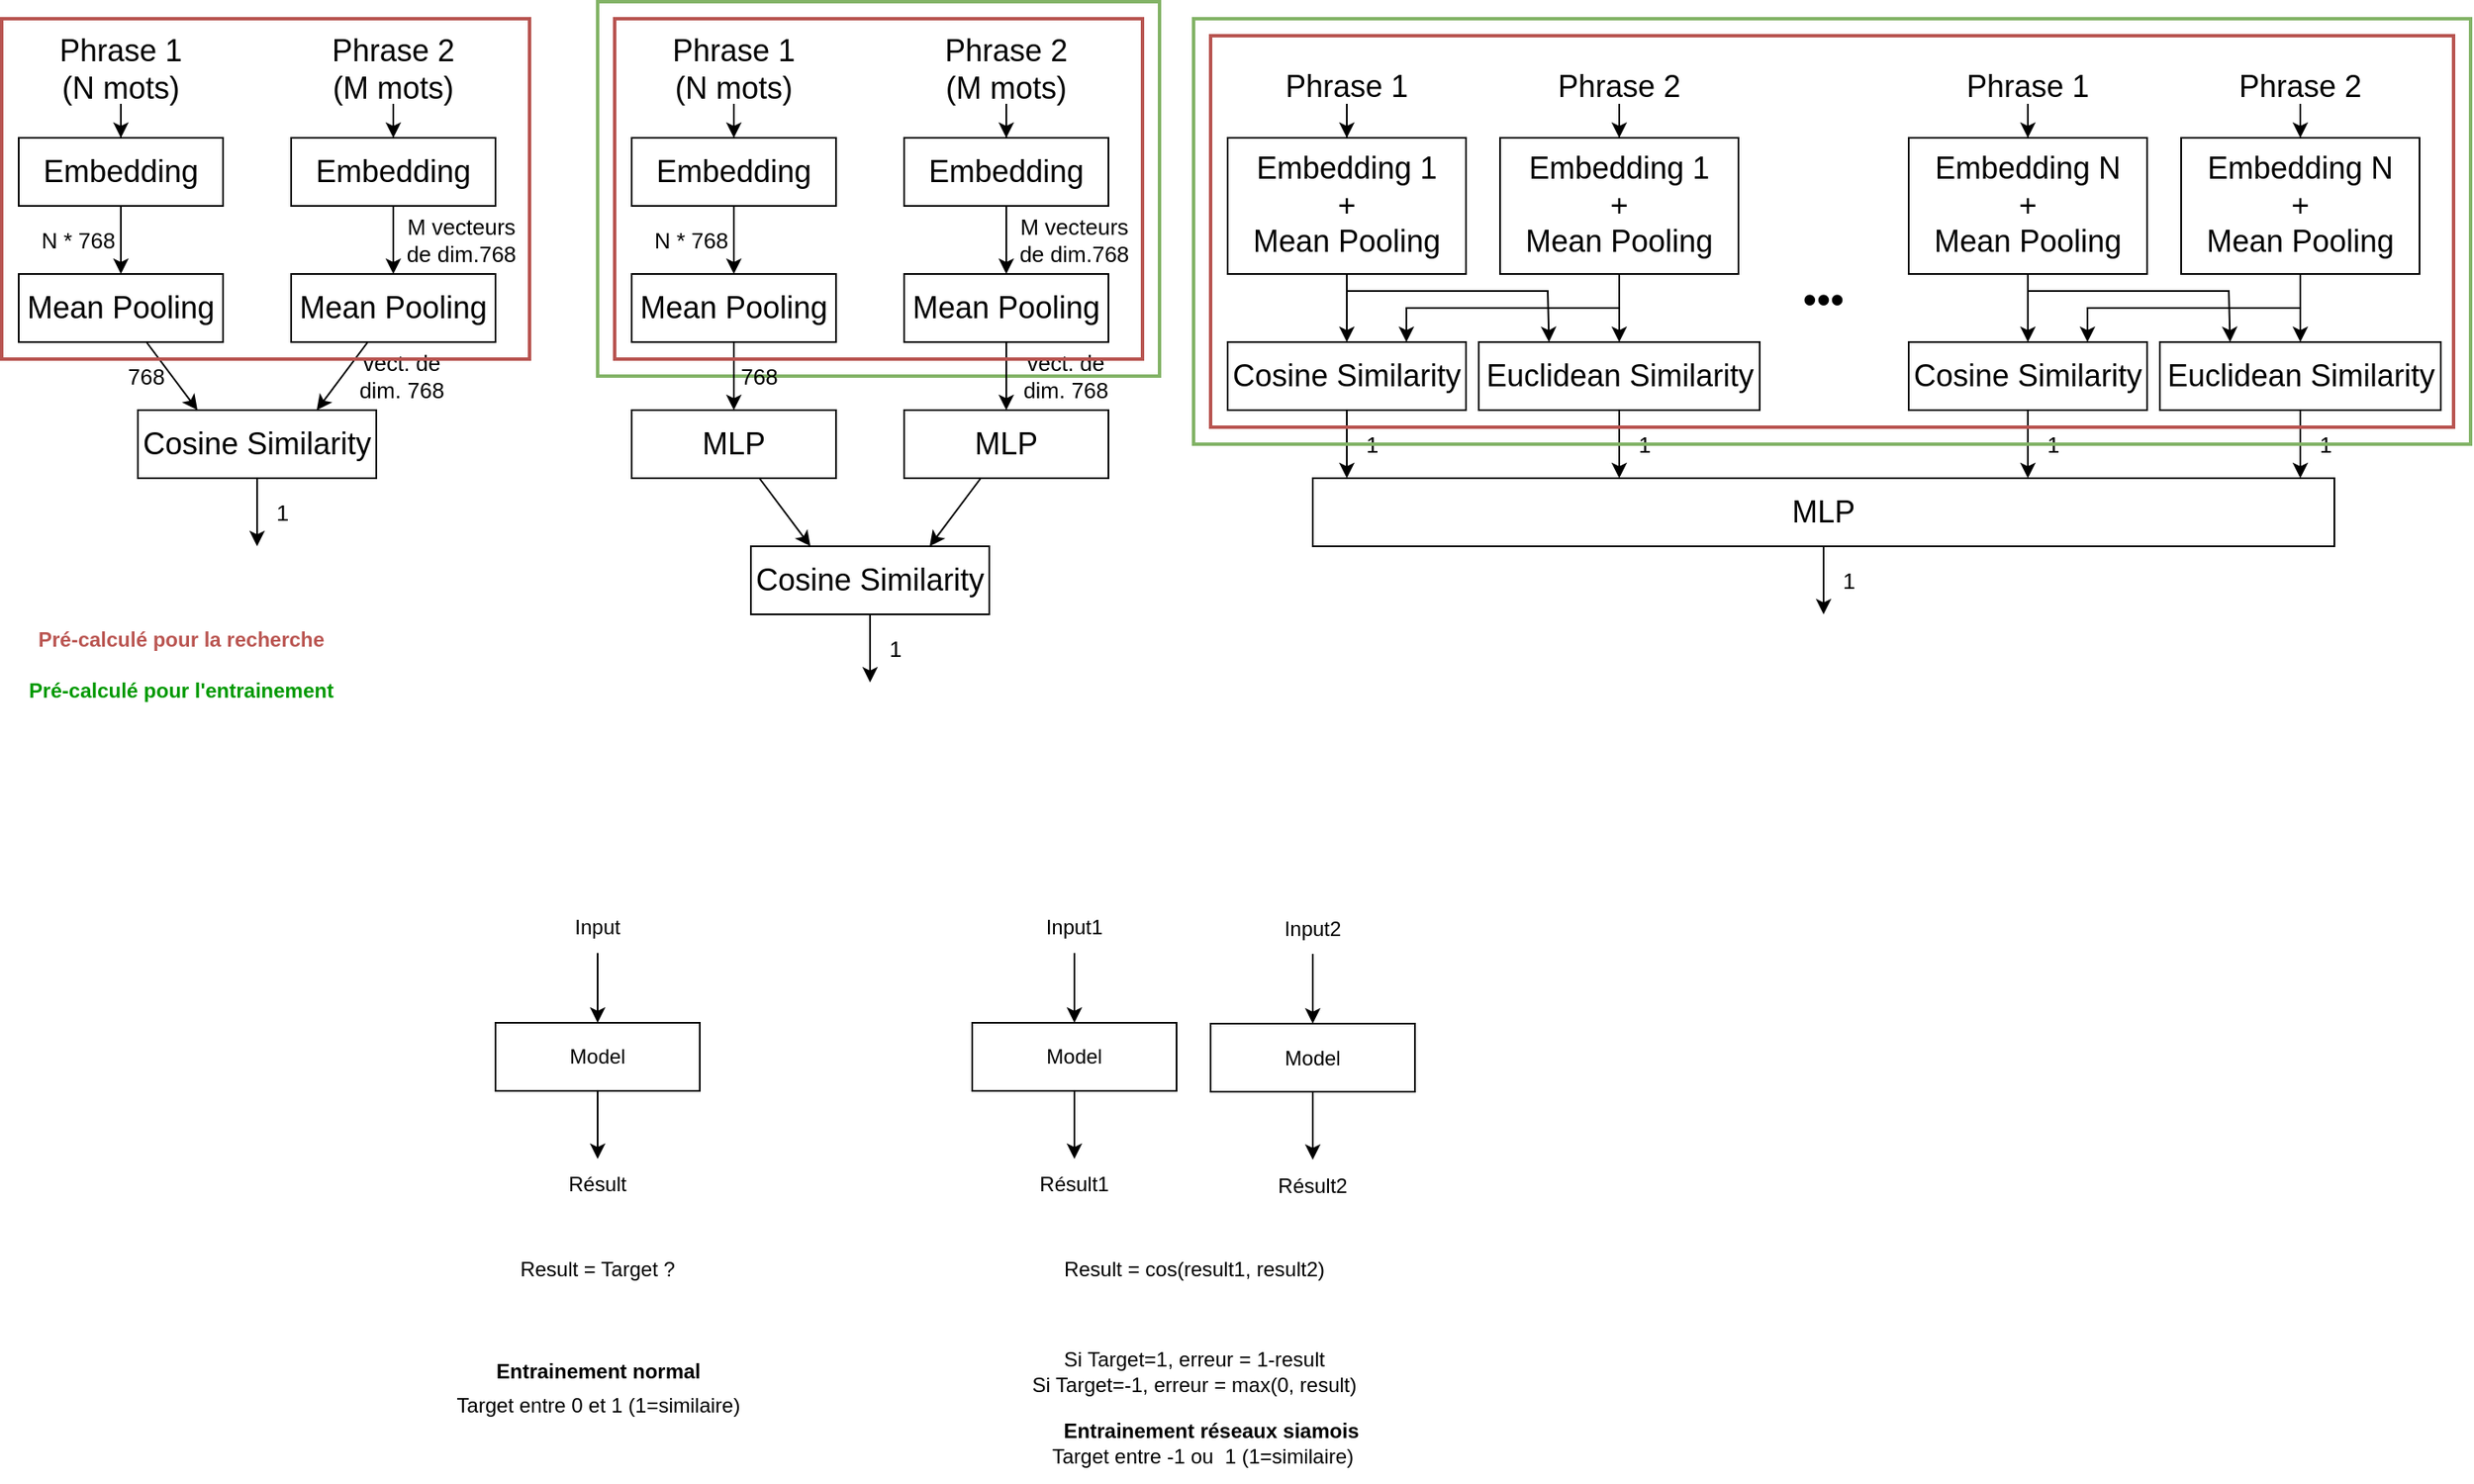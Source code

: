 <mxfile version="20.3.0" type="device"><diagram id="Va3r6MyDGb2uS-VMGUAv" name="Page-1"><mxGraphModel dx="1153" dy="712" grid="1" gridSize="10" guides="1" tooltips="1" connect="1" arrows="1" fold="1" page="1" pageScale="1" pageWidth="827" pageHeight="1169" math="0" shadow="0"><root><mxCell id="0"/><mxCell id="1" parent="0"/><mxCell id="HI6pYrcdHRJRBYI6czSh-28" value="" style="rounded=0;whiteSpace=wrap;html=1;fillColor=none;strokeColor=#82b366;strokeWidth=2;" vertex="1" parent="1"><mxGeometry x="380" y="40" width="330" height="220" as="geometry"/></mxCell><mxCell id="WTUeZj1ANEl6N0DooEu3-7" value="" style="edgeStyle=orthogonalEdgeStyle;rounded=0;orthogonalLoop=1;jettySize=auto;html=1;fontSize=18;" parent="1" source="WTUeZj1ANEl6N0DooEu3-1" target="WTUeZj1ANEl6N0DooEu3-6" edge="1"><mxGeometry relative="1" as="geometry"/></mxCell><mxCell id="WTUeZj1ANEl6N0DooEu3-1" value="Embedding" style="rounded=0;whiteSpace=wrap;html=1;fontSize=18;" parent="1" vertex="1"><mxGeometry x="40" y="120" width="120" height="40" as="geometry"/></mxCell><mxCell id="WTUeZj1ANEl6N0DooEu3-3" style="edgeStyle=orthogonalEdgeStyle;rounded=0;orthogonalLoop=1;jettySize=auto;html=1;" parent="1" source="WTUeZj1ANEl6N0DooEu3-2" target="WTUeZj1ANEl6N0DooEu3-1" edge="1"><mxGeometry relative="1" as="geometry"/></mxCell><mxCell id="WTUeZj1ANEl6N0DooEu3-2" value="Phrase 1&lt;br&gt;(N mots)" style="text;html=1;strokeColor=none;fillColor=none;align=center;verticalAlign=middle;whiteSpace=wrap;rounded=0;fontSize=18;" parent="1" vertex="1"><mxGeometry x="60" y="60" width="80" height="40" as="geometry"/></mxCell><mxCell id="WTUeZj1ANEl6N0DooEu3-15" style="rounded=0;orthogonalLoop=1;jettySize=auto;html=1;fontSize=18;entryX=0.25;entryY=0;entryDx=0;entryDy=0;" parent="1" source="WTUeZj1ANEl6N0DooEu3-6" target="WTUeZj1ANEl6N0DooEu3-14" edge="1"><mxGeometry relative="1" as="geometry"/></mxCell><mxCell id="WTUeZj1ANEl6N0DooEu3-6" value="Mean Pooling" style="rounded=0;whiteSpace=wrap;html=1;fontSize=18;" parent="1" vertex="1"><mxGeometry x="40" y="200" width="120" height="40" as="geometry"/></mxCell><mxCell id="WTUeZj1ANEl6N0DooEu3-8" value="" style="edgeStyle=orthogonalEdgeStyle;rounded=0;orthogonalLoop=1;jettySize=auto;html=1;fontSize=18;" parent="1" source="WTUeZj1ANEl6N0DooEu3-9" target="WTUeZj1ANEl6N0DooEu3-12" edge="1"><mxGeometry relative="1" as="geometry"/></mxCell><mxCell id="WTUeZj1ANEl6N0DooEu3-9" value="Embedding" style="rounded=0;whiteSpace=wrap;html=1;fontSize=18;" parent="1" vertex="1"><mxGeometry x="200" y="120" width="120" height="40" as="geometry"/></mxCell><mxCell id="WTUeZj1ANEl6N0DooEu3-10" style="edgeStyle=orthogonalEdgeStyle;rounded=0;orthogonalLoop=1;jettySize=auto;html=1;" parent="1" source="WTUeZj1ANEl6N0DooEu3-11" target="WTUeZj1ANEl6N0DooEu3-9" edge="1"><mxGeometry relative="1" as="geometry"/></mxCell><mxCell id="WTUeZj1ANEl6N0DooEu3-11" value="Phrase 2&lt;br&gt;(M mots)" style="text;html=1;strokeColor=none;fillColor=none;align=center;verticalAlign=middle;whiteSpace=wrap;rounded=0;fontSize=18;" parent="1" vertex="1"><mxGeometry x="220" y="60" width="80" height="40" as="geometry"/></mxCell><mxCell id="WTUeZj1ANEl6N0DooEu3-16" style="rounded=0;orthogonalLoop=1;jettySize=auto;html=1;entryX=0.75;entryY=0;entryDx=0;entryDy=0;fontSize=18;" parent="1" source="WTUeZj1ANEl6N0DooEu3-12" target="WTUeZj1ANEl6N0DooEu3-14" edge="1"><mxGeometry relative="1" as="geometry"/></mxCell><mxCell id="WTUeZj1ANEl6N0DooEu3-12" value="Mean Pooling" style="rounded=0;whiteSpace=wrap;html=1;fontSize=18;" parent="1" vertex="1"><mxGeometry x="200" y="200" width="120" height="40" as="geometry"/></mxCell><mxCell id="WTUeZj1ANEl6N0DooEu3-23" style="edgeStyle=none;rounded=0;orthogonalLoop=1;jettySize=auto;html=1;fontSize=13;" parent="1" source="WTUeZj1ANEl6N0DooEu3-14" edge="1"><mxGeometry relative="1" as="geometry"><mxPoint x="180" y="360.0" as="targetPoint"/></mxGeometry></mxCell><mxCell id="WTUeZj1ANEl6N0DooEu3-14" value="Cosine Similarity" style="rounded=0;whiteSpace=wrap;html=1;fontSize=18;" parent="1" vertex="1"><mxGeometry x="110" y="280" width="140" height="40" as="geometry"/></mxCell><mxCell id="WTUeZj1ANEl6N0DooEu3-17" value="M vecteurs de dim.768" style="text;html=1;strokeColor=none;fillColor=none;align=center;verticalAlign=middle;whiteSpace=wrap;rounded=0;fontSize=13;" parent="1" vertex="1"><mxGeometry x="260" y="170" width="80" height="20" as="geometry"/></mxCell><mxCell id="WTUeZj1ANEl6N0DooEu3-18" value="N * 768" style="text;html=1;strokeColor=none;fillColor=none;align=center;verticalAlign=middle;whiteSpace=wrap;rounded=0;fontSize=13;" parent="1" vertex="1"><mxGeometry x="50" y="170" width="50" height="20" as="geometry"/></mxCell><mxCell id="WTUeZj1ANEl6N0DooEu3-19" value="768" style="text;html=1;strokeColor=none;fillColor=none;align=center;verticalAlign=middle;whiteSpace=wrap;rounded=0;fontSize=13;" parent="1" vertex="1"><mxGeometry x="100" y="250" width="30" height="20" as="geometry"/></mxCell><mxCell id="WTUeZj1ANEl6N0DooEu3-21" value="vect. de dim. 768" style="text;html=1;strokeColor=none;fillColor=none;align=center;verticalAlign=middle;whiteSpace=wrap;rounded=0;fontSize=13;" parent="1" vertex="1"><mxGeometry x="230" y="250" width="70" height="20" as="geometry"/></mxCell><mxCell id="WTUeZj1ANEl6N0DooEu3-22" value="1" style="text;html=1;strokeColor=none;fillColor=none;align=center;verticalAlign=middle;whiteSpace=wrap;rounded=0;fontSize=13;" parent="1" vertex="1"><mxGeometry x="180" y="330" width="30" height="20" as="geometry"/></mxCell><mxCell id="WTUeZj1ANEl6N0DooEu3-24" value="" style="edgeStyle=orthogonalEdgeStyle;rounded=0;orthogonalLoop=1;jettySize=auto;html=1;fontSize=18;" parent="1" source="WTUeZj1ANEl6N0DooEu3-25" target="WTUeZj1ANEl6N0DooEu3-29" edge="1"><mxGeometry relative="1" as="geometry"/></mxCell><mxCell id="WTUeZj1ANEl6N0DooEu3-25" value="Embedding" style="rounded=0;whiteSpace=wrap;html=1;fontSize=18;" parent="1" vertex="1"><mxGeometry x="400" y="120" width="120" height="40" as="geometry"/></mxCell><mxCell id="WTUeZj1ANEl6N0DooEu3-26" style="edgeStyle=orthogonalEdgeStyle;rounded=0;orthogonalLoop=1;jettySize=auto;html=1;" parent="1" source="WTUeZj1ANEl6N0DooEu3-27" target="WTUeZj1ANEl6N0DooEu3-25" edge="1"><mxGeometry relative="1" as="geometry"/></mxCell><mxCell id="WTUeZj1ANEl6N0DooEu3-27" value="Phrase 1&lt;br&gt;(N mots)" style="text;html=1;strokeColor=none;fillColor=none;align=center;verticalAlign=middle;whiteSpace=wrap;rounded=0;fontSize=18;" parent="1" vertex="1"><mxGeometry x="420" y="60" width="80" height="40" as="geometry"/></mxCell><mxCell id="WTUeZj1ANEl6N0DooEu3-45" style="edgeStyle=none;rounded=0;orthogonalLoop=1;jettySize=auto;html=1;entryX=0.5;entryY=0;entryDx=0;entryDy=0;fontSize=13;" parent="1" source="WTUeZj1ANEl6N0DooEu3-29" target="WTUeZj1ANEl6N0DooEu3-43" edge="1"><mxGeometry relative="1" as="geometry"/></mxCell><mxCell id="WTUeZj1ANEl6N0DooEu3-29" value="Mean Pooling" style="rounded=0;whiteSpace=wrap;html=1;fontSize=18;" parent="1" vertex="1"><mxGeometry x="400" y="200" width="120" height="40" as="geometry"/></mxCell><mxCell id="WTUeZj1ANEl6N0DooEu3-30" value="" style="edgeStyle=orthogonalEdgeStyle;rounded=0;orthogonalLoop=1;jettySize=auto;html=1;fontSize=18;" parent="1" source="WTUeZj1ANEl6N0DooEu3-31" target="WTUeZj1ANEl6N0DooEu3-35" edge="1"><mxGeometry relative="1" as="geometry"/></mxCell><mxCell id="WTUeZj1ANEl6N0DooEu3-31" value="Embedding" style="rounded=0;whiteSpace=wrap;html=1;fontSize=18;" parent="1" vertex="1"><mxGeometry x="560" y="120" width="120" height="40" as="geometry"/></mxCell><mxCell id="WTUeZj1ANEl6N0DooEu3-32" style="edgeStyle=orthogonalEdgeStyle;rounded=0;orthogonalLoop=1;jettySize=auto;html=1;" parent="1" source="WTUeZj1ANEl6N0DooEu3-33" target="WTUeZj1ANEl6N0DooEu3-31" edge="1"><mxGeometry relative="1" as="geometry"/></mxCell><mxCell id="WTUeZj1ANEl6N0DooEu3-33" value="Phrase 2&lt;br&gt;(M mots)" style="text;html=1;strokeColor=none;fillColor=none;align=center;verticalAlign=middle;whiteSpace=wrap;rounded=0;fontSize=18;" parent="1" vertex="1"><mxGeometry x="580" y="60" width="80" height="40" as="geometry"/></mxCell><mxCell id="WTUeZj1ANEl6N0DooEu3-46" style="edgeStyle=none;rounded=0;orthogonalLoop=1;jettySize=auto;html=1;entryX=0.5;entryY=0;entryDx=0;entryDy=0;fontSize=13;" parent="1" source="WTUeZj1ANEl6N0DooEu3-35" target="WTUeZj1ANEl6N0DooEu3-44" edge="1"><mxGeometry relative="1" as="geometry"/></mxCell><mxCell id="WTUeZj1ANEl6N0DooEu3-35" value="Mean Pooling" style="rounded=0;whiteSpace=wrap;html=1;fontSize=18;" parent="1" vertex="1"><mxGeometry x="560" y="200" width="120" height="40" as="geometry"/></mxCell><mxCell id="WTUeZj1ANEl6N0DooEu3-36" style="edgeStyle=none;rounded=0;orthogonalLoop=1;jettySize=auto;html=1;fontSize=13;" parent="1" source="WTUeZj1ANEl6N0DooEu3-37" edge="1"><mxGeometry relative="1" as="geometry"><mxPoint x="540" y="440.0" as="targetPoint"/></mxGeometry></mxCell><mxCell id="WTUeZj1ANEl6N0DooEu3-37" value="Cosine Similarity" style="rounded=0;whiteSpace=wrap;html=1;fontSize=18;" parent="1" vertex="1"><mxGeometry x="470" y="360" width="140" height="40" as="geometry"/></mxCell><mxCell id="WTUeZj1ANEl6N0DooEu3-38" value="M vecteurs de dim.768" style="text;html=1;strokeColor=none;fillColor=none;align=center;verticalAlign=middle;whiteSpace=wrap;rounded=0;fontSize=13;" parent="1" vertex="1"><mxGeometry x="620" y="170" width="80" height="20" as="geometry"/></mxCell><mxCell id="WTUeZj1ANEl6N0DooEu3-39" value="N * 768" style="text;html=1;strokeColor=none;fillColor=none;align=center;verticalAlign=middle;whiteSpace=wrap;rounded=0;fontSize=13;" parent="1" vertex="1"><mxGeometry x="410" y="170" width="50" height="20" as="geometry"/></mxCell><mxCell id="WTUeZj1ANEl6N0DooEu3-40" value="768" style="text;html=1;strokeColor=none;fillColor=none;align=center;verticalAlign=middle;whiteSpace=wrap;rounded=0;fontSize=13;" parent="1" vertex="1"><mxGeometry x="460" y="250" width="30" height="20" as="geometry"/></mxCell><mxCell id="WTUeZj1ANEl6N0DooEu3-41" value="vect. de dim. 768" style="text;html=1;strokeColor=none;fillColor=none;align=center;verticalAlign=middle;whiteSpace=wrap;rounded=0;fontSize=13;" parent="1" vertex="1"><mxGeometry x="620" y="250" width="70" height="20" as="geometry"/></mxCell><mxCell id="WTUeZj1ANEl6N0DooEu3-42" value="1" style="text;html=1;strokeColor=none;fillColor=none;align=center;verticalAlign=middle;whiteSpace=wrap;rounded=0;fontSize=13;" parent="1" vertex="1"><mxGeometry x="540" y="410" width="30" height="20" as="geometry"/></mxCell><mxCell id="WTUeZj1ANEl6N0DooEu3-47" style="edgeStyle=none;rounded=0;orthogonalLoop=1;jettySize=auto;html=1;entryX=0.25;entryY=0;entryDx=0;entryDy=0;fontSize=13;" parent="1" source="WTUeZj1ANEl6N0DooEu3-43" target="WTUeZj1ANEl6N0DooEu3-37" edge="1"><mxGeometry relative="1" as="geometry"/></mxCell><mxCell id="WTUeZj1ANEl6N0DooEu3-43" value="MLP" style="rounded=0;whiteSpace=wrap;html=1;fontSize=18;" parent="1" vertex="1"><mxGeometry x="400" y="280" width="120" height="40" as="geometry"/></mxCell><mxCell id="WTUeZj1ANEl6N0DooEu3-48" style="edgeStyle=none;rounded=0;orthogonalLoop=1;jettySize=auto;html=1;entryX=0.75;entryY=0;entryDx=0;entryDy=0;fontSize=13;" parent="1" source="WTUeZj1ANEl6N0DooEu3-44" target="WTUeZj1ANEl6N0DooEu3-37" edge="1"><mxGeometry relative="1" as="geometry"/></mxCell><mxCell id="WTUeZj1ANEl6N0DooEu3-44" value="MLP" style="rounded=0;whiteSpace=wrap;html=1;fontSize=18;" parent="1" vertex="1"><mxGeometry x="560" y="280" width="120" height="40" as="geometry"/></mxCell><mxCell id="WTUeZj1ANEl6N0DooEu3-49" value="" style="rounded=0;orthogonalLoop=1;jettySize=auto;html=1;fontSize=18;entryX=0.5;entryY=0;entryDx=0;entryDy=0;" parent="1" source="WTUeZj1ANEl6N0DooEu3-50" target="WTUeZj1ANEl6N0DooEu3-62" edge="1"><mxGeometry relative="1" as="geometry"><mxPoint x="820" y="200" as="targetPoint"/></mxGeometry></mxCell><mxCell id="WTUeZj1ANEl6N0DooEu3-86" style="edgeStyle=none;rounded=0;orthogonalLoop=1;jettySize=auto;html=1;entryX=0.25;entryY=0;entryDx=0;entryDy=0;fontSize=23;" parent="1" target="WTUeZj1ANEl6N0DooEu3-84" edge="1"><mxGeometry relative="1" as="geometry"><mxPoint x="820" y="210" as="sourcePoint"/><Array as="points"><mxPoint x="938" y="210"/></Array></mxGeometry></mxCell><mxCell id="WTUeZj1ANEl6N0DooEu3-50" value="Embedding 1&lt;br&gt;+ &lt;br&gt;Mean Pooling" style="rounded=0;whiteSpace=wrap;html=1;fontSize=18;" parent="1" vertex="1"><mxGeometry x="750" y="120" width="140" height="80" as="geometry"/></mxCell><mxCell id="WTUeZj1ANEl6N0DooEu3-51" style="edgeStyle=orthogonalEdgeStyle;rounded=0;orthogonalLoop=1;jettySize=auto;html=1;" parent="1" source="WTUeZj1ANEl6N0DooEu3-52" target="WTUeZj1ANEl6N0DooEu3-50" edge="1"><mxGeometry relative="1" as="geometry"/></mxCell><mxCell id="WTUeZj1ANEl6N0DooEu3-52" value="Phrase 1" style="text;html=1;strokeColor=none;fillColor=none;align=center;verticalAlign=middle;whiteSpace=wrap;rounded=0;fontSize=18;" parent="1" vertex="1"><mxGeometry x="780" y="80" width="80" height="20" as="geometry"/></mxCell><mxCell id="WTUeZj1ANEl6N0DooEu3-55" value="" style="rounded=0;orthogonalLoop=1;jettySize=auto;html=1;fontSize=18;entryX=0.75;entryY=0;entryDx=0;entryDy=0;" parent="1" target="WTUeZj1ANEl6N0DooEu3-62" edge="1"><mxGeometry relative="1" as="geometry"><mxPoint x="980" y="220" as="sourcePoint"/><mxPoint x="980" y="200" as="targetPoint"/><Array as="points"><mxPoint x="855" y="220"/></Array></mxGeometry></mxCell><mxCell id="WTUeZj1ANEl6N0DooEu3-85" style="edgeStyle=none;rounded=0;orthogonalLoop=1;jettySize=auto;html=1;entryX=0.5;entryY=0;entryDx=0;entryDy=0;fontSize=23;exitX=0.5;exitY=1;exitDx=0;exitDy=0;" parent="1" source="WTUeZj1ANEl6N0DooEu3-56" target="WTUeZj1ANEl6N0DooEu3-84" edge="1"><mxGeometry relative="1" as="geometry"/></mxCell><mxCell id="WTUeZj1ANEl6N0DooEu3-56" value="Embedding 1&lt;br&gt;+ &lt;br&gt;Mean Pooling" style="rounded=0;whiteSpace=wrap;html=1;fontSize=18;" parent="1" vertex="1"><mxGeometry x="910" y="120" width="140" height="80" as="geometry"/></mxCell><mxCell id="WTUeZj1ANEl6N0DooEu3-57" style="edgeStyle=orthogonalEdgeStyle;rounded=0;orthogonalLoop=1;jettySize=auto;html=1;" parent="1" source="WTUeZj1ANEl6N0DooEu3-58" target="WTUeZj1ANEl6N0DooEu3-56" edge="1"><mxGeometry relative="1" as="geometry"/></mxCell><mxCell id="WTUeZj1ANEl6N0DooEu3-58" value="Phrase 2" style="text;html=1;strokeColor=none;fillColor=none;align=center;verticalAlign=middle;whiteSpace=wrap;rounded=0;fontSize=18;" parent="1" vertex="1"><mxGeometry x="940" y="80" width="80" height="20" as="geometry"/></mxCell><mxCell id="WTUeZj1ANEl6N0DooEu3-61" style="edgeStyle=none;rounded=0;orthogonalLoop=1;jettySize=auto;html=1;fontSize=13;" parent="1" source="WTUeZj1ANEl6N0DooEu3-62" edge="1"><mxGeometry relative="1" as="geometry"><mxPoint x="820" y="320" as="targetPoint"/></mxGeometry></mxCell><mxCell id="WTUeZj1ANEl6N0DooEu3-62" value="Cosine Similarity" style="rounded=0;whiteSpace=wrap;html=1;fontSize=18;" parent="1" vertex="1"><mxGeometry x="750" y="240" width="140" height="40" as="geometry"/></mxCell><mxCell id="WTUeZj1ANEl6N0DooEu3-67" value="1" style="text;html=1;strokeColor=none;fillColor=none;align=center;verticalAlign=middle;whiteSpace=wrap;rounded=0;fontSize=13;" parent="1" vertex="1"><mxGeometry x="820" y="290" width="30" height="20" as="geometry"/></mxCell><mxCell id="WTUeZj1ANEl6N0DooEu3-73" value="Embedding N&lt;br&gt;+ &lt;br&gt;Mean Pooling" style="rounded=0;whiteSpace=wrap;html=1;fontSize=18;" parent="1" vertex="1"><mxGeometry x="1150" y="120" width="140" height="80" as="geometry"/></mxCell><mxCell id="WTUeZj1ANEl6N0DooEu3-74" style="edgeStyle=orthogonalEdgeStyle;rounded=0;orthogonalLoop=1;jettySize=auto;html=1;" parent="1" source="WTUeZj1ANEl6N0DooEu3-75" target="WTUeZj1ANEl6N0DooEu3-73" edge="1"><mxGeometry relative="1" as="geometry"/></mxCell><mxCell id="WTUeZj1ANEl6N0DooEu3-75" value="Phrase 1" style="text;html=1;strokeColor=none;fillColor=none;align=center;verticalAlign=middle;whiteSpace=wrap;rounded=0;fontSize=18;" parent="1" vertex="1"><mxGeometry x="1180" y="80" width="80" height="20" as="geometry"/></mxCell><mxCell id="WTUeZj1ANEl6N0DooEu3-77" value="Embedding N&lt;br&gt;+ &lt;br&gt;Mean Pooling" style="rounded=0;whiteSpace=wrap;html=1;fontSize=18;" parent="1" vertex="1"><mxGeometry x="1310" y="120" width="140" height="80" as="geometry"/></mxCell><mxCell id="WTUeZj1ANEl6N0DooEu3-78" style="edgeStyle=orthogonalEdgeStyle;rounded=0;orthogonalLoop=1;jettySize=auto;html=1;" parent="1" source="WTUeZj1ANEl6N0DooEu3-79" target="WTUeZj1ANEl6N0DooEu3-77" edge="1"><mxGeometry relative="1" as="geometry"/></mxCell><mxCell id="WTUeZj1ANEl6N0DooEu3-79" value="Phrase 2" style="text;html=1;strokeColor=none;fillColor=none;align=center;verticalAlign=middle;whiteSpace=wrap;rounded=0;fontSize=18;" parent="1" vertex="1"><mxGeometry x="1340" y="80" width="80" height="20" as="geometry"/></mxCell><mxCell id="WTUeZj1ANEl6N0DooEu3-83" value="&lt;font style=&quot;font-size: 23px;&quot;&gt;•••&lt;/font&gt;" style="text;html=1;strokeColor=none;fillColor=none;align=center;verticalAlign=middle;whiteSpace=wrap;rounded=0;fontSize=13;" parent="1" vertex="1"><mxGeometry x="1070" y="200" width="60" height="30" as="geometry"/></mxCell><mxCell id="WTUeZj1ANEl6N0DooEu3-87" style="edgeStyle=none;rounded=0;orthogonalLoop=1;jettySize=auto;html=1;fontSize=23;" parent="1" source="WTUeZj1ANEl6N0DooEu3-84" edge="1"><mxGeometry relative="1" as="geometry"><mxPoint x="980" y="320" as="targetPoint"/></mxGeometry></mxCell><mxCell id="WTUeZj1ANEl6N0DooEu3-84" value="Euclidean Similarity" style="rounded=0;whiteSpace=wrap;html=1;fontSize=18;" parent="1" vertex="1"><mxGeometry x="897.5" y="240" width="165" height="40" as="geometry"/></mxCell><mxCell id="WTUeZj1ANEl6N0DooEu3-88" value="1" style="text;html=1;strokeColor=none;fillColor=none;align=center;verticalAlign=middle;whiteSpace=wrap;rounded=0;fontSize=13;" parent="1" vertex="1"><mxGeometry x="980" y="290" width="30" height="20" as="geometry"/></mxCell><mxCell id="WTUeZj1ANEl6N0DooEu3-89" value="" style="rounded=0;orthogonalLoop=1;jettySize=auto;html=1;fontSize=18;entryX=0.5;entryY=0;entryDx=0;entryDy=0;" parent="1" target="WTUeZj1ANEl6N0DooEu3-94" edge="1"><mxGeometry relative="1" as="geometry"><mxPoint x="1220" y="200" as="sourcePoint"/><mxPoint x="1220" y="200" as="targetPoint"/></mxGeometry></mxCell><mxCell id="WTUeZj1ANEl6N0DooEu3-90" style="edgeStyle=none;rounded=0;orthogonalLoop=1;jettySize=auto;html=1;entryX=0.25;entryY=0;entryDx=0;entryDy=0;fontSize=23;" parent="1" target="WTUeZj1ANEl6N0DooEu3-97" edge="1"><mxGeometry relative="1" as="geometry"><mxPoint x="1220" y="210" as="sourcePoint"/><Array as="points"><mxPoint x="1338" y="210"/></Array></mxGeometry></mxCell><mxCell id="WTUeZj1ANEl6N0DooEu3-91" value="" style="rounded=0;orthogonalLoop=1;jettySize=auto;html=1;fontSize=18;entryX=0.75;entryY=0;entryDx=0;entryDy=0;" parent="1" target="WTUeZj1ANEl6N0DooEu3-94" edge="1"><mxGeometry relative="1" as="geometry"><mxPoint x="1380" y="220" as="sourcePoint"/><mxPoint x="1380" y="200" as="targetPoint"/><Array as="points"><mxPoint x="1255" y="220"/></Array></mxGeometry></mxCell><mxCell id="WTUeZj1ANEl6N0DooEu3-92" style="edgeStyle=none;rounded=0;orthogonalLoop=1;jettySize=auto;html=1;entryX=0.5;entryY=0;entryDx=0;entryDy=0;fontSize=23;exitX=0.5;exitY=1;exitDx=0;exitDy=0;" parent="1" target="WTUeZj1ANEl6N0DooEu3-97" edge="1"><mxGeometry relative="1" as="geometry"><mxPoint x="1380" y="200" as="sourcePoint"/></mxGeometry></mxCell><mxCell id="WTUeZj1ANEl6N0DooEu3-93" style="edgeStyle=none;rounded=0;orthogonalLoop=1;jettySize=auto;html=1;fontSize=13;" parent="1" source="WTUeZj1ANEl6N0DooEu3-94" edge="1"><mxGeometry relative="1" as="geometry"><mxPoint x="1220" y="320" as="targetPoint"/></mxGeometry></mxCell><mxCell id="WTUeZj1ANEl6N0DooEu3-94" value="Cosine Similarity" style="rounded=0;whiteSpace=wrap;html=1;fontSize=18;" parent="1" vertex="1"><mxGeometry x="1150" y="240" width="140" height="40" as="geometry"/></mxCell><mxCell id="WTUeZj1ANEl6N0DooEu3-95" value="1" style="text;html=1;strokeColor=none;fillColor=none;align=center;verticalAlign=middle;whiteSpace=wrap;rounded=0;fontSize=13;" parent="1" vertex="1"><mxGeometry x="1220" y="290" width="30" height="20" as="geometry"/></mxCell><mxCell id="WTUeZj1ANEl6N0DooEu3-96" style="edgeStyle=none;rounded=0;orthogonalLoop=1;jettySize=auto;html=1;fontSize=23;" parent="1" source="WTUeZj1ANEl6N0DooEu3-97" edge="1"><mxGeometry relative="1" as="geometry"><mxPoint x="1380" y="320" as="targetPoint"/></mxGeometry></mxCell><mxCell id="WTUeZj1ANEl6N0DooEu3-97" value="Euclidean Similarity" style="rounded=0;whiteSpace=wrap;html=1;fontSize=18;" parent="1" vertex="1"><mxGeometry x="1297.5" y="240" width="165" height="40" as="geometry"/></mxCell><mxCell id="WTUeZj1ANEl6N0DooEu3-98" value="1" style="text;html=1;strokeColor=none;fillColor=none;align=center;verticalAlign=middle;whiteSpace=wrap;rounded=0;fontSize=13;" parent="1" vertex="1"><mxGeometry x="1380" y="290" width="30" height="20" as="geometry"/></mxCell><mxCell id="WTUeZj1ANEl6N0DooEu3-100" style="edgeStyle=none;rounded=0;orthogonalLoop=1;jettySize=auto;html=1;fontSize=23;" parent="1" source="WTUeZj1ANEl6N0DooEu3-99" edge="1"><mxGeometry relative="1" as="geometry"><mxPoint x="1100" y="400" as="targetPoint"/></mxGeometry></mxCell><mxCell id="WTUeZj1ANEl6N0DooEu3-99" value="MLP" style="rounded=0;whiteSpace=wrap;html=1;fontSize=18;" parent="1" vertex="1"><mxGeometry x="800" y="320" width="600" height="40" as="geometry"/></mxCell><mxCell id="WTUeZj1ANEl6N0DooEu3-101" value="1" style="text;html=1;strokeColor=none;fillColor=none;align=center;verticalAlign=middle;whiteSpace=wrap;rounded=0;fontSize=13;" parent="1" vertex="1"><mxGeometry x="1100" y="370" width="30" height="20" as="geometry"/></mxCell><mxCell id="HI6pYrcdHRJRBYI6czSh-6" style="edgeStyle=orthogonalEdgeStyle;rounded=0;orthogonalLoop=1;jettySize=auto;html=1;exitX=0.5;exitY=1;exitDx=0;exitDy=0;entryX=0.5;entryY=0;entryDx=0;entryDy=0;" edge="1" parent="1" source="HI6pYrcdHRJRBYI6czSh-1" target="HI6pYrcdHRJRBYI6czSh-5"><mxGeometry relative="1" as="geometry"/></mxCell><mxCell id="HI6pYrcdHRJRBYI6czSh-1" value="Model" style="rounded=0;whiteSpace=wrap;html=1;" vertex="1" parent="1"><mxGeometry x="320" y="640" width="120" height="40" as="geometry"/></mxCell><mxCell id="HI6pYrcdHRJRBYI6czSh-3" style="edgeStyle=orthogonalEdgeStyle;rounded=0;orthogonalLoop=1;jettySize=auto;html=1;exitX=0.5;exitY=1;exitDx=0;exitDy=0;entryX=0.5;entryY=0;entryDx=0;entryDy=0;" edge="1" parent="1" source="HI6pYrcdHRJRBYI6czSh-2" target="HI6pYrcdHRJRBYI6czSh-1"><mxGeometry relative="1" as="geometry"/></mxCell><mxCell id="HI6pYrcdHRJRBYI6czSh-2" value="Input" style="text;html=1;strokeColor=none;fillColor=none;align=center;verticalAlign=middle;whiteSpace=wrap;rounded=0;" vertex="1" parent="1"><mxGeometry x="350" y="569" width="60" height="30" as="geometry"/></mxCell><mxCell id="HI6pYrcdHRJRBYI6czSh-5" value="Résult" style="text;html=1;strokeColor=none;fillColor=none;align=center;verticalAlign=middle;whiteSpace=wrap;rounded=0;" vertex="1" parent="1"><mxGeometry x="350" y="720" width="60" height="30" as="geometry"/></mxCell><mxCell id="HI6pYrcdHRJRBYI6czSh-7" value="Result = Target ?" style="text;html=1;strokeColor=none;fillColor=none;align=center;verticalAlign=middle;whiteSpace=wrap;rounded=0;" vertex="1" parent="1"><mxGeometry x="300" y="770" width="160" height="30" as="geometry"/></mxCell><mxCell id="HI6pYrcdHRJRBYI6czSh-8" value="Entrainement normal" style="text;html=1;align=center;verticalAlign=middle;resizable=0;points=[];autosize=1;strokeColor=none;fillColor=none;fontStyle=1" vertex="1" parent="1"><mxGeometry x="310" y="830" width="140" height="30" as="geometry"/></mxCell><mxCell id="HI6pYrcdHRJRBYI6czSh-9" style="edgeStyle=orthogonalEdgeStyle;rounded=0;orthogonalLoop=1;jettySize=auto;html=1;exitX=0.5;exitY=1;exitDx=0;exitDy=0;entryX=0.5;entryY=0;entryDx=0;entryDy=0;" edge="1" source="HI6pYrcdHRJRBYI6czSh-10" target="HI6pYrcdHRJRBYI6czSh-13" parent="1"><mxGeometry relative="1" as="geometry"/></mxCell><mxCell id="HI6pYrcdHRJRBYI6czSh-10" value="Model" style="rounded=0;whiteSpace=wrap;html=1;" vertex="1" parent="1"><mxGeometry x="600" y="640" width="120" height="40" as="geometry"/></mxCell><mxCell id="HI6pYrcdHRJRBYI6czSh-11" style="edgeStyle=orthogonalEdgeStyle;rounded=0;orthogonalLoop=1;jettySize=auto;html=1;exitX=0.5;exitY=1;exitDx=0;exitDy=0;entryX=0.5;entryY=0;entryDx=0;entryDy=0;" edge="1" source="HI6pYrcdHRJRBYI6czSh-12" target="HI6pYrcdHRJRBYI6czSh-10" parent="1"><mxGeometry relative="1" as="geometry"/></mxCell><mxCell id="HI6pYrcdHRJRBYI6czSh-12" value="Input1" style="text;html=1;strokeColor=none;fillColor=none;align=center;verticalAlign=middle;whiteSpace=wrap;rounded=0;" vertex="1" parent="1"><mxGeometry x="630" y="569" width="60" height="30" as="geometry"/></mxCell><mxCell id="HI6pYrcdHRJRBYI6czSh-13" value="Résult1" style="text;html=1;strokeColor=none;fillColor=none;align=center;verticalAlign=middle;whiteSpace=wrap;rounded=0;" vertex="1" parent="1"><mxGeometry x="630" y="720" width="60" height="30" as="geometry"/></mxCell><mxCell id="HI6pYrcdHRJRBYI6czSh-14" style="edgeStyle=orthogonalEdgeStyle;rounded=0;orthogonalLoop=1;jettySize=auto;html=1;exitX=0.5;exitY=1;exitDx=0;exitDy=0;entryX=0.5;entryY=0;entryDx=0;entryDy=0;" edge="1" source="HI6pYrcdHRJRBYI6czSh-15" target="HI6pYrcdHRJRBYI6czSh-18" parent="1"><mxGeometry relative="1" as="geometry"/></mxCell><mxCell id="HI6pYrcdHRJRBYI6czSh-15" value="Model" style="rounded=0;whiteSpace=wrap;html=1;" vertex="1" parent="1"><mxGeometry x="740" y="640.5" width="120" height="40" as="geometry"/></mxCell><mxCell id="HI6pYrcdHRJRBYI6czSh-16" style="edgeStyle=orthogonalEdgeStyle;rounded=0;orthogonalLoop=1;jettySize=auto;html=1;exitX=0.5;exitY=1;exitDx=0;exitDy=0;entryX=0.5;entryY=0;entryDx=0;entryDy=0;" edge="1" source="HI6pYrcdHRJRBYI6czSh-17" target="HI6pYrcdHRJRBYI6czSh-15" parent="1"><mxGeometry relative="1" as="geometry"/></mxCell><mxCell id="HI6pYrcdHRJRBYI6czSh-17" value="Input2" style="text;html=1;strokeColor=none;fillColor=none;align=center;verticalAlign=middle;whiteSpace=wrap;rounded=0;" vertex="1" parent="1"><mxGeometry x="770" y="569.5" width="60" height="30" as="geometry"/></mxCell><mxCell id="HI6pYrcdHRJRBYI6czSh-18" value="Résult2" style="text;html=1;strokeColor=none;fillColor=none;align=center;verticalAlign=middle;whiteSpace=wrap;rounded=0;" vertex="1" parent="1"><mxGeometry x="770" y="720.5" width="60" height="30" as="geometry"/></mxCell><mxCell id="HI6pYrcdHRJRBYI6czSh-19" value="Target entre 0 et 1 (1=similaire)" style="text;html=1;align=center;verticalAlign=middle;resizable=0;points=[];autosize=1;strokeColor=none;fillColor=none;" vertex="1" parent="1"><mxGeometry x="285" y="850" width="190" height="30" as="geometry"/></mxCell><mxCell id="HI6pYrcdHRJRBYI6czSh-20" value="Si Target=1, erreur = 1-result&lt;br&gt;Si Target=-1, erreur = max(0, result)" style="text;html=1;align=center;verticalAlign=middle;resizable=0;points=[];autosize=1;strokeColor=none;fillColor=none;" vertex="1" parent="1"><mxGeometry x="625" y="825" width="210" height="40" as="geometry"/></mxCell><mxCell id="HI6pYrcdHRJRBYI6czSh-21" value="Result = cos(result1, result2)" style="text;html=1;align=center;verticalAlign=middle;resizable=0;points=[];autosize=1;strokeColor=none;fillColor=none;" vertex="1" parent="1"><mxGeometry x="640" y="770" width="180" height="30" as="geometry"/></mxCell><mxCell id="HI6pYrcdHRJRBYI6czSh-22" value="Target entre -1 ou&amp;nbsp; 1 (1=similaire)" style="text;html=1;align=center;verticalAlign=middle;resizable=0;points=[];autosize=1;strokeColor=none;fillColor=none;" vertex="1" parent="1"><mxGeometry x="635" y="880" width="200" height="30" as="geometry"/></mxCell><mxCell id="HI6pYrcdHRJRBYI6czSh-23" value="Entrainement réseaux siamois" style="text;html=1;align=center;verticalAlign=middle;resizable=0;points=[];autosize=1;strokeColor=none;fillColor=none;fontStyle=1" vertex="1" parent="1"><mxGeometry x="640" y="865" width="200" height="30" as="geometry"/></mxCell><mxCell id="HI6pYrcdHRJRBYI6czSh-24" value="" style="rounded=0;whiteSpace=wrap;html=1;fillColor=none;strokeColor=#b85450;strokeWidth=2;" vertex="1" parent="1"><mxGeometry x="30" y="50" width="310" height="200" as="geometry"/></mxCell><mxCell id="HI6pYrcdHRJRBYI6czSh-25" value="Pré-calculé pour la recherche" style="text;html=1;align=center;verticalAlign=middle;resizable=0;points=[];autosize=1;strokeColor=none;fillColor=none;fontColor=#BA5551;fontStyle=1" vertex="1" parent="1"><mxGeometry x="40" y="400" width="190" height="30" as="geometry"/></mxCell><mxCell id="HI6pYrcdHRJRBYI6czSh-26" value="" style="rounded=0;whiteSpace=wrap;html=1;fillColor=none;strokeColor=#b85450;strokeWidth=2;" vertex="1" parent="1"><mxGeometry x="390" y="50" width="310" height="200" as="geometry"/></mxCell><mxCell id="HI6pYrcdHRJRBYI6czSh-27" value="Pré-calculé pour l'entrainement" style="text;html=1;align=center;verticalAlign=middle;resizable=0;points=[];autosize=1;strokeColor=none;fillColor=none;fontColor=#009900;fontStyle=1" vertex="1" parent="1"><mxGeometry x="35" y="430" width="200" height="30" as="geometry"/></mxCell><mxCell id="HI6pYrcdHRJRBYI6czSh-29" value="" style="rounded=0;whiteSpace=wrap;html=1;fillColor=none;strokeColor=#82b366;strokeWidth=2;" vertex="1" parent="1"><mxGeometry x="730" y="50" width="750" height="250" as="geometry"/></mxCell><mxCell id="HI6pYrcdHRJRBYI6czSh-30" value="" style="rounded=0;whiteSpace=wrap;html=1;fillColor=none;strokeColor=#b85450;strokeWidth=2;" vertex="1" parent="1"><mxGeometry x="740" y="60" width="730" height="230" as="geometry"/></mxCell></root></mxGraphModel></diagram></mxfile>